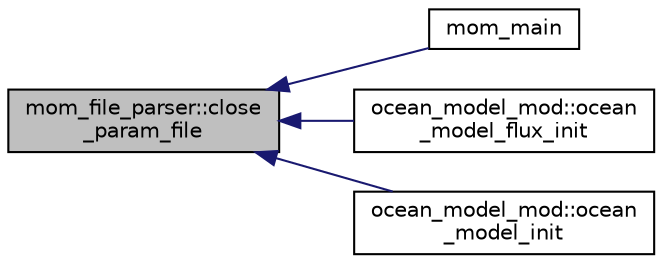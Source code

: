 digraph "mom_file_parser::close_param_file"
{
 // INTERACTIVE_SVG=YES
  edge [fontname="Helvetica",fontsize="10",labelfontname="Helvetica",labelfontsize="10"];
  node [fontname="Helvetica",fontsize="10",shape=record];
  rankdir="LR";
  Node5 [label="mom_file_parser::close\l_param_file",height=0.2,width=0.4,color="black", fillcolor="grey75", style="filled", fontcolor="black"];
  Node5 -> Node6 [dir="back",color="midnightblue",fontsize="10",style="solid",fontname="Helvetica"];
  Node6 [label="mom_main",height=0.2,width=0.4,color="black", fillcolor="white", style="filled",URL="$MOM__driver_8F90.html#a08fffeb2d8e8acbf9ed4609be6d258c6"];
  Node5 -> Node7 [dir="back",color="midnightblue",fontsize="10",style="solid",fontname="Helvetica"];
  Node7 [label="ocean_model_mod::ocean\l_model_flux_init",height=0.2,width=0.4,color="black", fillcolor="white", style="filled",URL="$namespaceocean__model__mod.html#a6b00b9a33be391bb23668abbfa4d99c6"];
  Node5 -> Node8 [dir="back",color="midnightblue",fontsize="10",style="solid",fontname="Helvetica"];
  Node8 [label="ocean_model_mod::ocean\l_model_init",height=0.2,width=0.4,color="black", fillcolor="white", style="filled",URL="$namespaceocean__model__mod.html#aced9c77abd80a4a509c7cc317af707a7"];
}
